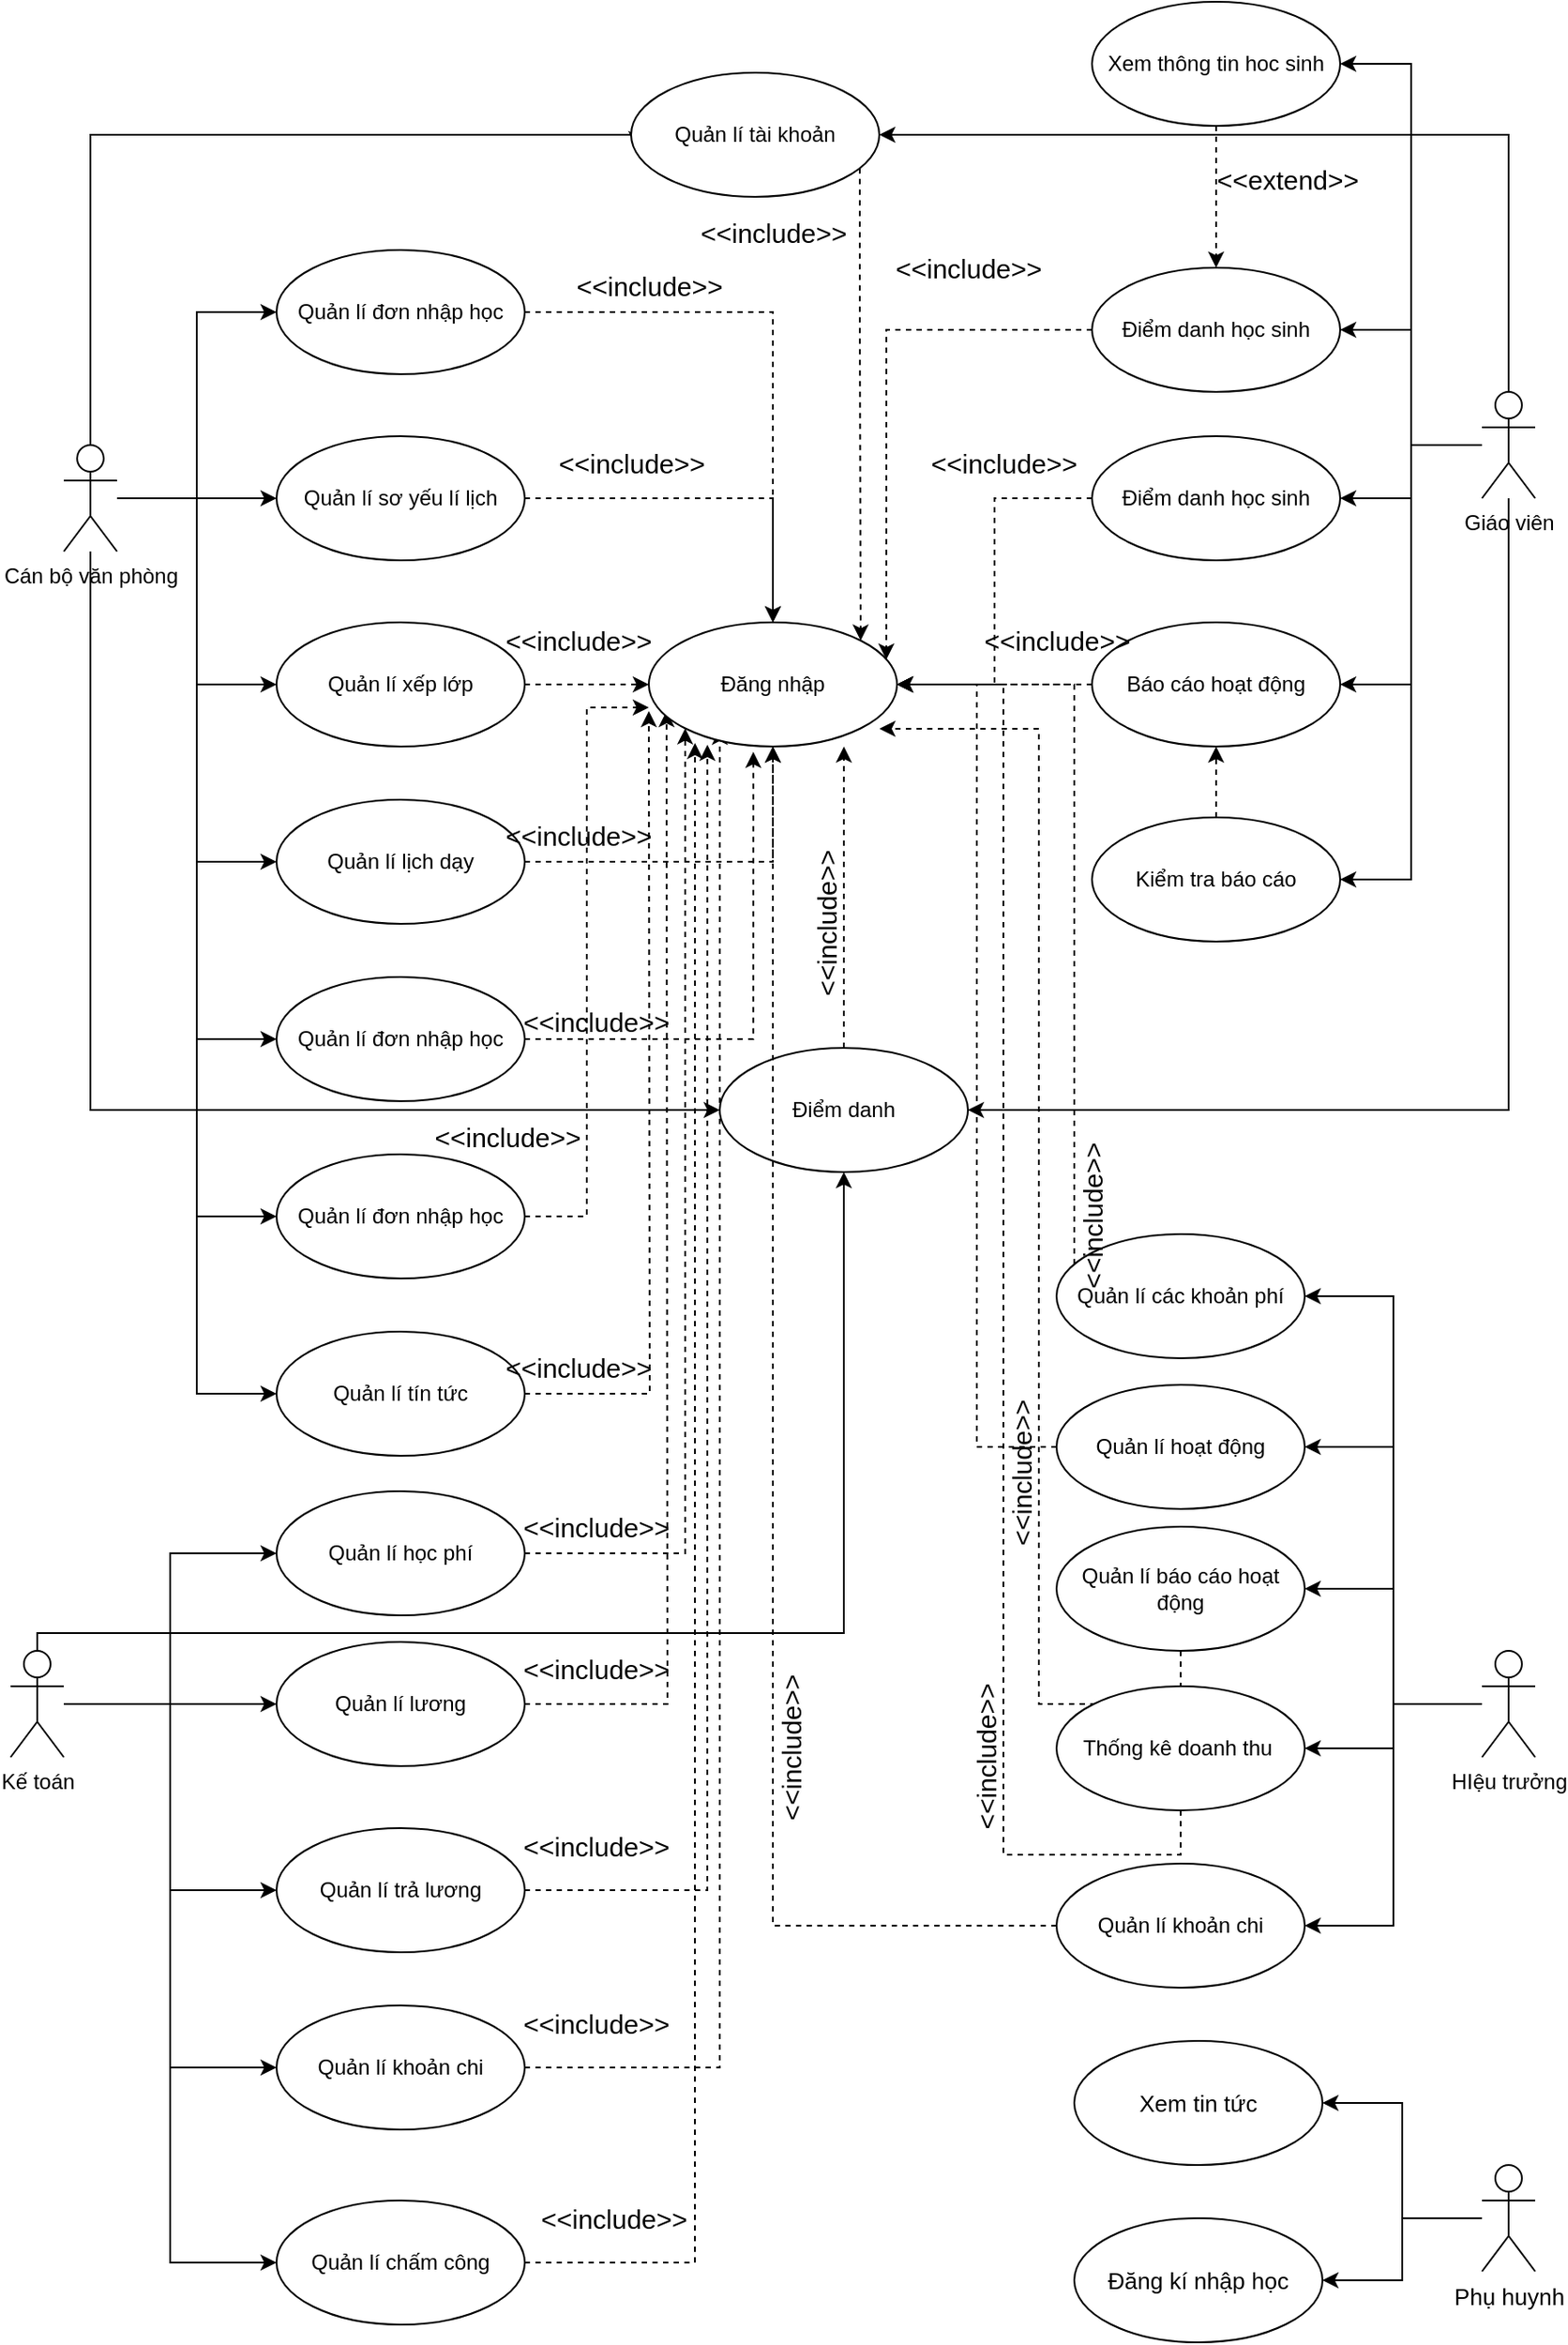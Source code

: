 <mxfile version="14.1.2" type="device" pages="2"><diagram id="NbjMyHQraYemWXhI03L3" name="Page-1"><mxGraphModel dx="1182" dy="732" grid="1" gridSize="10" guides="1" tooltips="1" connect="1" arrows="1" fold="1" page="1" pageScale="1" pageWidth="827" pageHeight="1169" math="0" shadow="0"><root><mxCell id="0"/><mxCell id="1" parent="0"/><mxCell id="KpEtDGwe3fr-x8fNuBkc-76" style="edgeStyle=orthogonalEdgeStyle;rounded=0;orthogonalLoop=1;jettySize=auto;html=1;dashed=1;fontSize=15;" parent="1" source="KpEtDGwe3fr-x8fNuBkc-1" target="KpEtDGwe3fr-x8fNuBkc-70" edge="1"><mxGeometry relative="1" as="geometry"/></mxCell><mxCell id="KpEtDGwe3fr-x8fNuBkc-1" value="Quản lí đơn nhập học" style="ellipse;whiteSpace=wrap;html=1;" parent="1" vertex="1"><mxGeometry x="200" y="150" width="140" height="70" as="geometry"/></mxCell><mxCell id="KpEtDGwe3fr-x8fNuBkc-18" style="edgeStyle=orthogonalEdgeStyle;rounded=0;orthogonalLoop=1;jettySize=auto;html=1;entryX=0;entryY=0.5;entryDx=0;entryDy=0;" parent="1" source="KpEtDGwe3fr-x8fNuBkc-4" target="KpEtDGwe3fr-x8fNuBkc-1" edge="1"><mxGeometry relative="1" as="geometry"/></mxCell><mxCell id="KpEtDGwe3fr-x8fNuBkc-19" style="edgeStyle=orthogonalEdgeStyle;rounded=0;orthogonalLoop=1;jettySize=auto;html=1;" parent="1" source="KpEtDGwe3fr-x8fNuBkc-4" target="KpEtDGwe3fr-x8fNuBkc-5" edge="1"><mxGeometry relative="1" as="geometry"/></mxCell><mxCell id="KpEtDGwe3fr-x8fNuBkc-20" style="edgeStyle=orthogonalEdgeStyle;rounded=0;orthogonalLoop=1;jettySize=auto;html=1;entryX=0;entryY=0.5;entryDx=0;entryDy=0;" parent="1" source="KpEtDGwe3fr-x8fNuBkc-4" target="KpEtDGwe3fr-x8fNuBkc-6" edge="1"><mxGeometry relative="1" as="geometry"/></mxCell><mxCell id="KpEtDGwe3fr-x8fNuBkc-21" style="edgeStyle=orthogonalEdgeStyle;rounded=0;orthogonalLoop=1;jettySize=auto;html=1;entryX=0;entryY=0.5;entryDx=0;entryDy=0;" parent="1" source="KpEtDGwe3fr-x8fNuBkc-4" target="KpEtDGwe3fr-x8fNuBkc-7" edge="1"><mxGeometry relative="1" as="geometry"/></mxCell><mxCell id="KpEtDGwe3fr-x8fNuBkc-22" style="edgeStyle=orthogonalEdgeStyle;rounded=0;orthogonalLoop=1;jettySize=auto;html=1;entryX=0;entryY=0.5;entryDx=0;entryDy=0;" parent="1" source="KpEtDGwe3fr-x8fNuBkc-4" target="KpEtDGwe3fr-x8fNuBkc-10" edge="1"><mxGeometry relative="1" as="geometry"/></mxCell><mxCell id="KpEtDGwe3fr-x8fNuBkc-24" style="edgeStyle=orthogonalEdgeStyle;rounded=0;orthogonalLoop=1;jettySize=auto;html=1;entryX=0;entryY=0.5;entryDx=0;entryDy=0;" parent="1" source="KpEtDGwe3fr-x8fNuBkc-4" target="KpEtDGwe3fr-x8fNuBkc-11" edge="1"><mxGeometry relative="1" as="geometry"/></mxCell><mxCell id="KpEtDGwe3fr-x8fNuBkc-25" style="edgeStyle=orthogonalEdgeStyle;rounded=0;orthogonalLoop=1;jettySize=auto;html=1;entryX=0.021;entryY=0.6;entryDx=0;entryDy=0;entryPerimeter=0;" parent="1" source="KpEtDGwe3fr-x8fNuBkc-4" target="KpEtDGwe3fr-x8fNuBkc-12" edge="1"><mxGeometry relative="1" as="geometry"><Array as="points"><mxPoint x="95" y="85"/><mxPoint x="403" y="85"/></Array></mxGeometry></mxCell><mxCell id="KpEtDGwe3fr-x8fNuBkc-43" style="edgeStyle=orthogonalEdgeStyle;rounded=0;orthogonalLoop=1;jettySize=auto;html=1;entryX=0;entryY=0.5;entryDx=0;entryDy=0;" parent="1" source="KpEtDGwe3fr-x8fNuBkc-4" target="KpEtDGwe3fr-x8fNuBkc-42" edge="1"><mxGeometry relative="1" as="geometry"/></mxCell><mxCell id="KpEtDGwe3fr-x8fNuBkc-73" style="edgeStyle=orthogonalEdgeStyle;rounded=0;orthogonalLoop=1;jettySize=auto;html=1;entryX=0;entryY=0.5;entryDx=0;entryDy=0;fontSize=15;" parent="1" source="KpEtDGwe3fr-x8fNuBkc-4" target="KpEtDGwe3fr-x8fNuBkc-47" edge="1"><mxGeometry relative="1" as="geometry"><Array as="points"><mxPoint x="95" y="635"/></Array></mxGeometry></mxCell><mxCell id="KpEtDGwe3fr-x8fNuBkc-4" value="Cán bộ văn phòng" style="shape=umlActor;verticalLabelPosition=bottom;verticalAlign=top;html=1;" parent="1" vertex="1"><mxGeometry x="80" y="260" width="30" height="60" as="geometry"/></mxCell><mxCell id="KpEtDGwe3fr-x8fNuBkc-79" style="edgeStyle=orthogonalEdgeStyle;rounded=0;orthogonalLoop=1;jettySize=auto;html=1;dashed=1;fontSize=15;" parent="1" source="KpEtDGwe3fr-x8fNuBkc-5" target="KpEtDGwe3fr-x8fNuBkc-70" edge="1"><mxGeometry relative="1" as="geometry"/></mxCell><mxCell id="KpEtDGwe3fr-x8fNuBkc-5" value="Quản lí sơ yếu lí lịch" style="ellipse;whiteSpace=wrap;html=1;" parent="1" vertex="1"><mxGeometry x="200" y="255" width="140" height="70" as="geometry"/></mxCell><mxCell id="KpEtDGwe3fr-x8fNuBkc-80" style="edgeStyle=orthogonalEdgeStyle;rounded=0;orthogonalLoop=1;jettySize=auto;html=1;dashed=1;fontSize=15;" parent="1" source="KpEtDGwe3fr-x8fNuBkc-6" target="KpEtDGwe3fr-x8fNuBkc-70" edge="1"><mxGeometry relative="1" as="geometry"/></mxCell><mxCell id="KpEtDGwe3fr-x8fNuBkc-6" value="Quản lí xếp lớp" style="ellipse;whiteSpace=wrap;html=1;" parent="1" vertex="1"><mxGeometry x="200" y="360" width="140" height="70" as="geometry"/></mxCell><mxCell id="KpEtDGwe3fr-x8fNuBkc-81" style="edgeStyle=orthogonalEdgeStyle;rounded=0;orthogonalLoop=1;jettySize=auto;html=1;dashed=1;fontSize=15;" parent="1" source="KpEtDGwe3fr-x8fNuBkc-7" target="KpEtDGwe3fr-x8fNuBkc-70" edge="1"><mxGeometry relative="1" as="geometry"/></mxCell><mxCell id="KpEtDGwe3fr-x8fNuBkc-7" value="Quản lí lịch dạy" style="ellipse;whiteSpace=wrap;html=1;" parent="1" vertex="1"><mxGeometry x="200" y="460" width="140" height="70" as="geometry"/></mxCell><mxCell id="KpEtDGwe3fr-x8fNuBkc-82" style="edgeStyle=orthogonalEdgeStyle;rounded=0;orthogonalLoop=1;jettySize=auto;html=1;entryX=0.421;entryY=1.043;entryDx=0;entryDy=0;entryPerimeter=0;dashed=1;fontSize=15;" parent="1" source="KpEtDGwe3fr-x8fNuBkc-10" target="KpEtDGwe3fr-x8fNuBkc-70" edge="1"><mxGeometry relative="1" as="geometry"/></mxCell><mxCell id="KpEtDGwe3fr-x8fNuBkc-10" value="Quản lí đơn nhập học" style="ellipse;whiteSpace=wrap;html=1;" parent="1" vertex="1"><mxGeometry x="200" y="560" width="140" height="70" as="geometry"/></mxCell><mxCell id="KpEtDGwe3fr-x8fNuBkc-102" style="edgeStyle=orthogonalEdgeStyle;rounded=0;orthogonalLoop=1;jettySize=auto;html=1;entryX=0;entryY=0.686;entryDx=0;entryDy=0;entryPerimeter=0;dashed=1;fontSize=15;" parent="1" source="KpEtDGwe3fr-x8fNuBkc-11" target="KpEtDGwe3fr-x8fNuBkc-70" edge="1"><mxGeometry relative="1" as="geometry"/></mxCell><mxCell id="KpEtDGwe3fr-x8fNuBkc-11" value="Quản lí đơn nhập học" style="ellipse;whiteSpace=wrap;html=1;" parent="1" vertex="1"><mxGeometry x="200" y="660" width="140" height="70" as="geometry"/></mxCell><mxCell id="KpEtDGwe3fr-x8fNuBkc-78" style="edgeStyle=orthogonalEdgeStyle;rounded=0;orthogonalLoop=1;jettySize=auto;html=1;entryX=1;entryY=0;entryDx=0;entryDy=0;dashed=1;fontSize=15;" parent="1" source="KpEtDGwe3fr-x8fNuBkc-12" target="KpEtDGwe3fr-x8fNuBkc-70" edge="1"><mxGeometry relative="1" as="geometry"><Array as="points"><mxPoint x="529" y="180"/><mxPoint x="529" y="180"/></Array></mxGeometry></mxCell><mxCell id="KpEtDGwe3fr-x8fNuBkc-12" value="Quản lí tài khoản" style="ellipse;whiteSpace=wrap;html=1;" parent="1" vertex="1"><mxGeometry x="400" y="50" width="140" height="70" as="geometry"/></mxCell><mxCell id="KpEtDGwe3fr-x8fNuBkc-34" style="edgeStyle=orthogonalEdgeStyle;rounded=0;orthogonalLoop=1;jettySize=auto;html=1;entryX=0;entryY=0.5;entryDx=0;entryDy=0;" parent="1" source="KpEtDGwe3fr-x8fNuBkc-26" target="KpEtDGwe3fr-x8fNuBkc-27" edge="1"><mxGeometry relative="1" as="geometry"/></mxCell><mxCell id="KpEtDGwe3fr-x8fNuBkc-36" style="edgeStyle=orthogonalEdgeStyle;rounded=0;orthogonalLoop=1;jettySize=auto;html=1;entryX=0;entryY=0.5;entryDx=0;entryDy=0;" parent="1" source="KpEtDGwe3fr-x8fNuBkc-26" target="KpEtDGwe3fr-x8fNuBkc-32" edge="1"><mxGeometry relative="1" as="geometry"/></mxCell><mxCell id="KpEtDGwe3fr-x8fNuBkc-37" style="edgeStyle=orthogonalEdgeStyle;rounded=0;orthogonalLoop=1;jettySize=auto;html=1;entryX=0;entryY=0.5;entryDx=0;entryDy=0;" parent="1" source="KpEtDGwe3fr-x8fNuBkc-26" target="KpEtDGwe3fr-x8fNuBkc-33" edge="1"><mxGeometry relative="1" as="geometry"/></mxCell><mxCell id="KpEtDGwe3fr-x8fNuBkc-39" style="edgeStyle=orthogonalEdgeStyle;rounded=0;orthogonalLoop=1;jettySize=auto;html=1;entryX=0;entryY=0.5;entryDx=0;entryDy=0;" parent="1" source="KpEtDGwe3fr-x8fNuBkc-26" target="KpEtDGwe3fr-x8fNuBkc-38" edge="1"><mxGeometry relative="1" as="geometry"/></mxCell><mxCell id="KpEtDGwe3fr-x8fNuBkc-41" style="edgeStyle=orthogonalEdgeStyle;rounded=0;orthogonalLoop=1;jettySize=auto;html=1;entryX=0;entryY=0.5;entryDx=0;entryDy=0;" parent="1" source="KpEtDGwe3fr-x8fNuBkc-26" target="KpEtDGwe3fr-x8fNuBkc-40" edge="1"><mxGeometry relative="1" as="geometry"/></mxCell><mxCell id="KpEtDGwe3fr-x8fNuBkc-120" style="edgeStyle=orthogonalEdgeStyle;rounded=0;orthogonalLoop=1;jettySize=auto;html=1;entryX=0.5;entryY=1;entryDx=0;entryDy=0;fontSize=15;" parent="1" source="KpEtDGwe3fr-x8fNuBkc-26" target="KpEtDGwe3fr-x8fNuBkc-47" edge="1"><mxGeometry relative="1" as="geometry"><Array as="points"><mxPoint x="65" y="930"/><mxPoint x="520" y="930"/></Array></mxGeometry></mxCell><mxCell id="KpEtDGwe3fr-x8fNuBkc-26" value="Kế toán" style="shape=umlActor;verticalLabelPosition=bottom;verticalAlign=top;html=1;" parent="1" vertex="1"><mxGeometry x="50" y="940" width="30" height="60" as="geometry"/></mxCell><mxCell id="KpEtDGwe3fr-x8fNuBkc-75" style="edgeStyle=orthogonalEdgeStyle;rounded=0;orthogonalLoop=1;jettySize=auto;html=1;entryX=0;entryY=1;entryDx=0;entryDy=0;fontSize=15;dashed=1;" parent="1" source="KpEtDGwe3fr-x8fNuBkc-27" target="KpEtDGwe3fr-x8fNuBkc-70" edge="1"><mxGeometry relative="1" as="geometry"/></mxCell><mxCell id="KpEtDGwe3fr-x8fNuBkc-27" value="Quản lí học phí" style="ellipse;whiteSpace=wrap;html=1;" parent="1" vertex="1"><mxGeometry x="200" y="850" width="140" height="70" as="geometry"/></mxCell><mxCell id="KpEtDGwe3fr-x8fNuBkc-89" style="edgeStyle=orthogonalEdgeStyle;rounded=0;orthogonalLoop=1;jettySize=auto;html=1;dashed=1;fontSize=15;" parent="1" source="KpEtDGwe3fr-x8fNuBkc-32" edge="1"><mxGeometry relative="1" as="geometry"><mxPoint x="420" y="410" as="targetPoint"/></mxGeometry></mxCell><mxCell id="KpEtDGwe3fr-x8fNuBkc-32" value="Quản lí lương" style="ellipse;whiteSpace=wrap;html=1;" parent="1" vertex="1"><mxGeometry x="200" y="935" width="140" height="70" as="geometry"/></mxCell><mxCell id="KpEtDGwe3fr-x8fNuBkc-90" style="edgeStyle=orthogonalEdgeStyle;rounded=0;orthogonalLoop=1;jettySize=auto;html=1;entryX=0.236;entryY=0.986;entryDx=0;entryDy=0;entryPerimeter=0;dashed=1;fontSize=15;" parent="1" source="KpEtDGwe3fr-x8fNuBkc-33" target="KpEtDGwe3fr-x8fNuBkc-70" edge="1"><mxGeometry relative="1" as="geometry"/></mxCell><mxCell id="KpEtDGwe3fr-x8fNuBkc-33" value="Quản lí trả lương" style="ellipse;whiteSpace=wrap;html=1;" parent="1" vertex="1"><mxGeometry x="200" y="1040" width="140" height="70" as="geometry"/></mxCell><mxCell id="KpEtDGwe3fr-x8fNuBkc-91" style="edgeStyle=orthogonalEdgeStyle;rounded=0;orthogonalLoop=1;jettySize=auto;html=1;entryX=0.286;entryY=0.857;entryDx=0;entryDy=0;entryPerimeter=0;dashed=1;fontSize=15;" parent="1" source="KpEtDGwe3fr-x8fNuBkc-38" target="KpEtDGwe3fr-x8fNuBkc-70" edge="1"><mxGeometry relative="1" as="geometry"/></mxCell><mxCell id="KpEtDGwe3fr-x8fNuBkc-38" value="Quản lí khoản chi" style="ellipse;whiteSpace=wrap;html=1;" parent="1" vertex="1"><mxGeometry x="200" y="1140" width="140" height="70" as="geometry"/></mxCell><mxCell id="KpEtDGwe3fr-x8fNuBkc-92" style="edgeStyle=orthogonalEdgeStyle;rounded=0;orthogonalLoop=1;jettySize=auto;html=1;entryX=0.186;entryY=0.971;entryDx=0;entryDy=0;entryPerimeter=0;dashed=1;fontSize=15;" parent="1" source="KpEtDGwe3fr-x8fNuBkc-40" target="KpEtDGwe3fr-x8fNuBkc-70" edge="1"><mxGeometry relative="1" as="geometry"/></mxCell><mxCell id="KpEtDGwe3fr-x8fNuBkc-40" value="Quản lí chấm công" style="ellipse;whiteSpace=wrap;html=1;" parent="1" vertex="1"><mxGeometry x="200" y="1250" width="140" height="70" as="geometry"/></mxCell><mxCell id="KpEtDGwe3fr-x8fNuBkc-103" style="edgeStyle=orthogonalEdgeStyle;rounded=0;orthogonalLoop=1;jettySize=auto;html=1;dashed=1;fontSize=15;" parent="1" source="KpEtDGwe3fr-x8fNuBkc-42" edge="1"><mxGeometry relative="1" as="geometry"><mxPoint x="410" y="410" as="targetPoint"/></mxGeometry></mxCell><mxCell id="KpEtDGwe3fr-x8fNuBkc-42" value="Quản lí tín tức" style="ellipse;whiteSpace=wrap;html=1;" parent="1" vertex="1"><mxGeometry x="200" y="760" width="140" height="70" as="geometry"/></mxCell><mxCell id="KpEtDGwe3fr-x8fNuBkc-64" style="edgeStyle=orthogonalEdgeStyle;rounded=0;orthogonalLoop=1;jettySize=auto;html=1;entryX=1;entryY=0.5;entryDx=0;entryDy=0;fontSize=15;" parent="1" source="KpEtDGwe3fr-x8fNuBkc-44" target="KpEtDGwe3fr-x8fNuBkc-57" edge="1"><mxGeometry relative="1" as="geometry"/></mxCell><mxCell id="KpEtDGwe3fr-x8fNuBkc-65" style="edgeStyle=orthogonalEdgeStyle;rounded=0;orthogonalLoop=1;jettySize=auto;html=1;entryX=1;entryY=0.5;entryDx=0;entryDy=0;fontSize=15;" parent="1" source="KpEtDGwe3fr-x8fNuBkc-44" target="KpEtDGwe3fr-x8fNuBkc-50" edge="1"><mxGeometry relative="1" as="geometry"/></mxCell><mxCell id="KpEtDGwe3fr-x8fNuBkc-67" style="edgeStyle=orthogonalEdgeStyle;rounded=0;orthogonalLoop=1;jettySize=auto;html=1;entryX=1;entryY=0.5;entryDx=0;entryDy=0;fontSize=15;" parent="1" source="KpEtDGwe3fr-x8fNuBkc-44" target="KpEtDGwe3fr-x8fNuBkc-54" edge="1"><mxGeometry relative="1" as="geometry"/></mxCell><mxCell id="KpEtDGwe3fr-x8fNuBkc-68" style="edgeStyle=orthogonalEdgeStyle;rounded=0;orthogonalLoop=1;jettySize=auto;html=1;entryX=1;entryY=0.5;entryDx=0;entryDy=0;fontSize=15;" parent="1" source="KpEtDGwe3fr-x8fNuBkc-44" target="KpEtDGwe3fr-x8fNuBkc-61" edge="1"><mxGeometry relative="1" as="geometry"/></mxCell><mxCell id="KpEtDGwe3fr-x8fNuBkc-69" style="edgeStyle=orthogonalEdgeStyle;rounded=0;orthogonalLoop=1;jettySize=auto;html=1;entryX=1;entryY=0.5;entryDx=0;entryDy=0;fontSize=15;" parent="1" source="KpEtDGwe3fr-x8fNuBkc-44" target="KpEtDGwe3fr-x8fNuBkc-12" edge="1"><mxGeometry relative="1" as="geometry"><Array as="points"><mxPoint x="895" y="85"/></Array></mxGeometry></mxCell><mxCell id="KpEtDGwe3fr-x8fNuBkc-72" style="edgeStyle=orthogonalEdgeStyle;rounded=0;orthogonalLoop=1;jettySize=auto;html=1;entryX=1;entryY=0.5;entryDx=0;entryDy=0;fontSize=15;" parent="1" source="KpEtDGwe3fr-x8fNuBkc-44" target="KpEtDGwe3fr-x8fNuBkc-47" edge="1"><mxGeometry relative="1" as="geometry"><Array as="points"><mxPoint x="895" y="635"/></Array></mxGeometry></mxCell><mxCell id="KpEtDGwe3fr-x8fNuBkc-74" style="edgeStyle=orthogonalEdgeStyle;rounded=0;orthogonalLoop=1;jettySize=auto;html=1;entryX=1;entryY=0.5;entryDx=0;entryDy=0;fontSize=15;" parent="1" source="KpEtDGwe3fr-x8fNuBkc-44" target="KpEtDGwe3fr-x8fNuBkc-51" edge="1"><mxGeometry relative="1" as="geometry"/></mxCell><mxCell id="KpEtDGwe3fr-x8fNuBkc-44" value="Giáo viên" style="shape=umlActor;verticalLabelPosition=bottom;verticalAlign=top;html=1;" parent="1" vertex="1"><mxGeometry x="880" y="230" width="30" height="60" as="geometry"/></mxCell><mxCell id="KpEtDGwe3fr-x8fNuBkc-87" style="edgeStyle=orthogonalEdgeStyle;rounded=0;orthogonalLoop=1;jettySize=auto;html=1;entryX=0.786;entryY=1;entryDx=0;entryDy=0;entryPerimeter=0;dashed=1;fontSize=15;" parent="1" source="KpEtDGwe3fr-x8fNuBkc-47" target="KpEtDGwe3fr-x8fNuBkc-70" edge="1"><mxGeometry relative="1" as="geometry"/></mxCell><mxCell id="KpEtDGwe3fr-x8fNuBkc-47" value="Điểm danh" style="ellipse;whiteSpace=wrap;html=1;" parent="1" vertex="1"><mxGeometry x="450" y="600" width="140" height="70" as="geometry"/></mxCell><mxCell id="KpEtDGwe3fr-x8fNuBkc-83" style="edgeStyle=orthogonalEdgeStyle;rounded=0;orthogonalLoop=1;jettySize=auto;html=1;entryX=0.957;entryY=0.3;entryDx=0;entryDy=0;entryPerimeter=0;dashed=1;fontSize=15;" parent="1" source="KpEtDGwe3fr-x8fNuBkc-50" target="KpEtDGwe3fr-x8fNuBkc-70" edge="1"><mxGeometry relative="1" as="geometry"/></mxCell><mxCell id="KpEtDGwe3fr-x8fNuBkc-50" value="Điểm danh học sinh" style="ellipse;whiteSpace=wrap;html=1;" parent="1" vertex="1"><mxGeometry x="660" y="160" width="140" height="70" as="geometry"/></mxCell><mxCell id="KpEtDGwe3fr-x8fNuBkc-84" style="edgeStyle=orthogonalEdgeStyle;rounded=0;orthogonalLoop=1;jettySize=auto;html=1;entryX=1;entryY=0.5;entryDx=0;entryDy=0;dashed=1;fontSize=15;" parent="1" source="KpEtDGwe3fr-x8fNuBkc-51" target="KpEtDGwe3fr-x8fNuBkc-70" edge="1"><mxGeometry relative="1" as="geometry"/></mxCell><mxCell id="KpEtDGwe3fr-x8fNuBkc-51" value="Điểm danh học sinh" style="ellipse;whiteSpace=wrap;html=1;" parent="1" vertex="1"><mxGeometry x="660" y="255" width="140" height="70" as="geometry"/></mxCell><mxCell id="KpEtDGwe3fr-x8fNuBkc-85" style="edgeStyle=orthogonalEdgeStyle;rounded=0;orthogonalLoop=1;jettySize=auto;html=1;dashed=1;fontSize=15;" parent="1" source="KpEtDGwe3fr-x8fNuBkc-54" edge="1"><mxGeometry relative="1" as="geometry"><mxPoint x="550" y="395" as="targetPoint"/></mxGeometry></mxCell><mxCell id="KpEtDGwe3fr-x8fNuBkc-54" value="Báo cáo hoạt động" style="ellipse;whiteSpace=wrap;html=1;" parent="1" vertex="1"><mxGeometry x="660" y="360" width="140" height="70" as="geometry"/></mxCell><mxCell id="KpEtDGwe3fr-x8fNuBkc-59" style="edgeStyle=orthogonalEdgeStyle;rounded=0;orthogonalLoop=1;jettySize=auto;html=1;entryX=0.5;entryY=0;entryDx=0;entryDy=0;dashed=1;" parent="1" source="KpEtDGwe3fr-x8fNuBkc-57" target="KpEtDGwe3fr-x8fNuBkc-50" edge="1"><mxGeometry relative="1" as="geometry"/></mxCell><mxCell id="KpEtDGwe3fr-x8fNuBkc-57" value="Xem thông tin hoc sinh" style="ellipse;whiteSpace=wrap;html=1;" parent="1" vertex="1"><mxGeometry x="660" y="10" width="140" height="70" as="geometry"/></mxCell><mxCell id="KpEtDGwe3fr-x8fNuBkc-60" value="&amp;lt;&amp;lt;extend&amp;gt;&amp;gt;" style="text;html=1;align=center;verticalAlign=middle;resizable=0;points=[];autosize=1;fontSize=15;" parent="1" vertex="1"><mxGeometry x="720" y="100" width="100" height="20" as="geometry"/></mxCell><mxCell id="KpEtDGwe3fr-x8fNuBkc-63" style="edgeStyle=orthogonalEdgeStyle;rounded=0;orthogonalLoop=1;jettySize=auto;html=1;entryX=0.5;entryY=1;entryDx=0;entryDy=0;dashed=1;fontSize=15;" parent="1" source="KpEtDGwe3fr-x8fNuBkc-61" target="KpEtDGwe3fr-x8fNuBkc-54" edge="1"><mxGeometry relative="1" as="geometry"/></mxCell><mxCell id="KpEtDGwe3fr-x8fNuBkc-61" value="Kiểm tra báo cáo" style="ellipse;whiteSpace=wrap;html=1;" parent="1" vertex="1"><mxGeometry x="660" y="470" width="140" height="70" as="geometry"/></mxCell><mxCell id="KpEtDGwe3fr-x8fNuBkc-70" value="Đăng nhập" style="ellipse;whiteSpace=wrap;html=1;" parent="1" vertex="1"><mxGeometry x="410" y="360" width="140" height="70" as="geometry"/></mxCell><mxCell id="KpEtDGwe3fr-x8fNuBkc-93" value="&amp;lt;&amp;lt;include&amp;gt;&amp;gt;" style="text;html=1;align=center;verticalAlign=middle;resizable=0;points=[];autosize=1;fontSize=15;" parent="1" vertex="1"><mxGeometry x="360" y="160" width="100" height="20" as="geometry"/></mxCell><mxCell id="KpEtDGwe3fr-x8fNuBkc-94" value="&amp;lt;&amp;lt;include&amp;gt;&amp;gt;" style="text;html=1;align=center;verticalAlign=middle;resizable=0;points=[];autosize=1;fontSize=15;" parent="1" vertex="1"><mxGeometry x="350" y="260" width="100" height="20" as="geometry"/></mxCell><mxCell id="KpEtDGwe3fr-x8fNuBkc-95" value="&amp;lt;&amp;lt;include&amp;gt;&amp;gt;" style="text;html=1;align=center;verticalAlign=middle;resizable=0;points=[];autosize=1;fontSize=15;" parent="1" vertex="1"><mxGeometry x="540" y="150" width="100" height="20" as="geometry"/></mxCell><mxCell id="KpEtDGwe3fr-x8fNuBkc-96" value="&amp;lt;&amp;lt;include&amp;gt;&amp;gt;" style="text;html=1;align=center;verticalAlign=middle;resizable=0;points=[];autosize=1;fontSize=15;" parent="1" vertex="1"><mxGeometry x="560" y="260" width="100" height="20" as="geometry"/></mxCell><mxCell id="KpEtDGwe3fr-x8fNuBkc-97" value="&amp;lt;&amp;lt;include&amp;gt;&amp;gt;" style="text;html=1;align=center;verticalAlign=middle;resizable=0;points=[];autosize=1;fontSize=15;" parent="1" vertex="1"><mxGeometry x="430" y="130" width="100" height="20" as="geometry"/></mxCell><mxCell id="KpEtDGwe3fr-x8fNuBkc-98" value="&amp;lt;&amp;lt;include&amp;gt;&amp;gt;" style="text;html=1;align=center;verticalAlign=middle;resizable=0;points=[];autosize=1;fontSize=15;" parent="1" vertex="1"><mxGeometry x="320" y="360" width="100" height="20" as="geometry"/></mxCell><mxCell id="KpEtDGwe3fr-x8fNuBkc-99" value="&amp;lt;&amp;lt;include&amp;gt;&amp;gt;" style="text;html=1;align=center;verticalAlign=middle;resizable=0;points=[];autosize=1;fontSize=15;" parent="1" vertex="1"><mxGeometry x="320" y="470" width="100" height="20" as="geometry"/></mxCell><mxCell id="KpEtDGwe3fr-x8fNuBkc-100" value="&amp;lt;&amp;lt;include&amp;gt;&amp;gt;" style="text;html=1;align=center;verticalAlign=middle;resizable=0;points=[];autosize=1;fontSize=15;" parent="1" vertex="1"><mxGeometry x="330" y="575" width="100" height="20" as="geometry"/></mxCell><mxCell id="KpEtDGwe3fr-x8fNuBkc-101" value="&amp;lt;&amp;lt;include&amp;gt;&amp;gt;" style="text;html=1;align=center;verticalAlign=middle;resizable=0;points=[];autosize=1;fontSize=15;" parent="1" vertex="1"><mxGeometry x="330" y="860" width="100" height="20" as="geometry"/></mxCell><mxCell id="KpEtDGwe3fr-x8fNuBkc-104" value="&amp;lt;&amp;lt;include&amp;gt;&amp;gt;" style="text;html=1;align=center;verticalAlign=middle;resizable=0;points=[];autosize=1;fontSize=15;" parent="1" vertex="1"><mxGeometry x="320" y="770" width="100" height="20" as="geometry"/></mxCell><mxCell id="KpEtDGwe3fr-x8fNuBkc-105" value="&amp;lt;&amp;lt;include&amp;gt;&amp;gt;" style="text;html=1;align=center;verticalAlign=middle;resizable=0;points=[];autosize=1;fontSize=15;" parent="1" vertex="1"><mxGeometry x="280" y="640" width="100" height="20" as="geometry"/></mxCell><mxCell id="KpEtDGwe3fr-x8fNuBkc-107" value="&amp;lt;&amp;lt;include&amp;gt;&amp;gt;" style="text;html=1;align=center;verticalAlign=middle;resizable=0;points=[];autosize=1;fontSize=15;" parent="1" vertex="1"><mxGeometry x="330" y="1040" width="100" height="20" as="geometry"/></mxCell><mxCell id="KpEtDGwe3fr-x8fNuBkc-108" value="&amp;lt;&amp;lt;include&amp;gt;&amp;gt;" style="text;html=1;align=center;verticalAlign=middle;resizable=0;points=[];autosize=1;fontSize=15;" parent="1" vertex="1"><mxGeometry x="330" y="1140" width="100" height="20" as="geometry"/></mxCell><mxCell id="KpEtDGwe3fr-x8fNuBkc-109" value="&amp;lt;&amp;lt;include&amp;gt;&amp;gt;" style="text;html=1;align=center;verticalAlign=middle;resizable=0;points=[];autosize=1;fontSize=15;" parent="1" vertex="1"><mxGeometry x="340" y="1250" width="100" height="20" as="geometry"/></mxCell><mxCell id="KpEtDGwe3fr-x8fNuBkc-111" value="&amp;lt;&amp;lt;include&amp;gt;&amp;gt;" style="text;html=1;align=center;verticalAlign=middle;resizable=0;points=[];autosize=1;fontSize=15;rotation=270;" parent="1" vertex="1"><mxGeometry x="460" y="520" width="100" height="20" as="geometry"/></mxCell><mxCell id="KpEtDGwe3fr-x8fNuBkc-112" value="&amp;lt;&amp;lt;include&amp;gt;&amp;gt;" style="text;html=1;align=center;verticalAlign=middle;resizable=0;points=[];autosize=1;fontSize=15;rounded=0;" parent="1" vertex="1"><mxGeometry x="590" y="360" width="100" height="20" as="geometry"/></mxCell><mxCell id="KpEtDGwe3fr-x8fNuBkc-118" style="edgeStyle=orthogonalEdgeStyle;rounded=0;orthogonalLoop=1;jettySize=auto;html=1;entryX=1;entryY=0.5;entryDx=0;entryDy=0;fontSize=13;" parent="1" source="KpEtDGwe3fr-x8fNuBkc-113" target="KpEtDGwe3fr-x8fNuBkc-115" edge="1"><mxGeometry relative="1" as="geometry"/></mxCell><mxCell id="KpEtDGwe3fr-x8fNuBkc-119" style="edgeStyle=orthogonalEdgeStyle;rounded=0;orthogonalLoop=1;jettySize=auto;html=1;entryX=1;entryY=0.5;entryDx=0;entryDy=0;fontSize=13;" parent="1" source="KpEtDGwe3fr-x8fNuBkc-113" target="KpEtDGwe3fr-x8fNuBkc-116" edge="1"><mxGeometry relative="1" as="geometry"/></mxCell><mxCell id="KpEtDGwe3fr-x8fNuBkc-113" value="Phụ huynh" style="shape=umlActor;verticalLabelPosition=bottom;verticalAlign=top;html=1;fontSize=13;" parent="1" vertex="1"><mxGeometry x="880" y="1230" width="30" height="60" as="geometry"/></mxCell><mxCell id="KpEtDGwe3fr-x8fNuBkc-115" value="Xem tin tức" style="ellipse;whiteSpace=wrap;html=1;fontSize=13;" parent="1" vertex="1"><mxGeometry x="650" y="1160" width="140" height="70" as="geometry"/></mxCell><mxCell id="KpEtDGwe3fr-x8fNuBkc-116" value="Đăng kí nhập học" style="ellipse;whiteSpace=wrap;html=1;fontSize=13;" parent="1" vertex="1"><mxGeometry x="650" y="1260" width="140" height="70" as="geometry"/></mxCell><mxCell id="FVGblREiNJI5Xoq0YCyZ-12" style="edgeStyle=orthogonalEdgeStyle;rounded=0;orthogonalLoop=1;jettySize=auto;html=1;entryX=1;entryY=0.5;entryDx=0;entryDy=0;fontSize=13;" parent="1" source="FVGblREiNJI5Xoq0YCyZ-1" target="FVGblREiNJI5Xoq0YCyZ-3" edge="1"><mxGeometry relative="1" as="geometry"/></mxCell><mxCell id="FVGblREiNJI5Xoq0YCyZ-13" style="edgeStyle=orthogonalEdgeStyle;rounded=0;orthogonalLoop=1;jettySize=auto;html=1;fontSize=13;" parent="1" source="FVGblREiNJI5Xoq0YCyZ-1" target="FVGblREiNJI5Xoq0YCyZ-10" edge="1"><mxGeometry relative="1" as="geometry"/></mxCell><mxCell id="FVGblREiNJI5Xoq0YCyZ-14" style="edgeStyle=orthogonalEdgeStyle;rounded=0;orthogonalLoop=1;jettySize=auto;html=1;entryX=1;entryY=0.5;entryDx=0;entryDy=0;fontSize=13;" parent="1" source="FVGblREiNJI5Xoq0YCyZ-1" target="FVGblREiNJI5Xoq0YCyZ-11" edge="1"><mxGeometry relative="1" as="geometry"/></mxCell><mxCell id="FVGblREiNJI5Xoq0YCyZ-28" style="edgeStyle=orthogonalEdgeStyle;rounded=0;orthogonalLoop=1;jettySize=auto;html=1;entryX=1;entryY=0.5;entryDx=0;entryDy=0;fontSize=13;" parent="1" source="FVGblREiNJI5Xoq0YCyZ-1" target="FVGblREiNJI5Xoq0YCyZ-22" edge="1"><mxGeometry relative="1" as="geometry"/></mxCell><mxCell id="pHh7V3F2mBKkIgvpXmQe-2" style="edgeStyle=orthogonalEdgeStyle;rounded=0;orthogonalLoop=1;jettySize=auto;html=1;entryX=1;entryY=0.5;entryDx=0;entryDy=0;" edge="1" parent="1" source="FVGblREiNJI5Xoq0YCyZ-1" target="pHh7V3F2mBKkIgvpXmQe-1"><mxGeometry relative="1" as="geometry"/></mxCell><mxCell id="FVGblREiNJI5Xoq0YCyZ-1" value="HIệu trưởng" style="shape=umlActor;verticalLabelPosition=bottom;verticalAlign=top;html=1;outlineConnect=0;" parent="1" vertex="1"><mxGeometry x="880" y="940" width="30" height="60" as="geometry"/></mxCell><mxCell id="FVGblREiNJI5Xoq0YCyZ-16" style="edgeStyle=orthogonalEdgeStyle;rounded=0;orthogonalLoop=1;jettySize=auto;html=1;entryX=1;entryY=0.5;entryDx=0;entryDy=0;fontSize=13;dashed=1;" parent="1" source="FVGblREiNJI5Xoq0YCyZ-3" target="KpEtDGwe3fr-x8fNuBkc-70" edge="1"><mxGeometry relative="1" as="geometry"/></mxCell><mxCell id="FVGblREiNJI5Xoq0YCyZ-3" value="Quản lí hoạt động" style="ellipse;whiteSpace=wrap;html=1;" parent="1" vertex="1"><mxGeometry x="640" y="790" width="140" height="70" as="geometry"/></mxCell><mxCell id="FVGblREiNJI5Xoq0YCyZ-17" style="edgeStyle=orthogonalEdgeStyle;rounded=0;orthogonalLoop=1;jettySize=auto;html=1;entryX=0.929;entryY=0.857;entryDx=0;entryDy=0;entryPerimeter=0;fontSize=13;dashed=1;" parent="1" source="FVGblREiNJI5Xoq0YCyZ-10" target="KpEtDGwe3fr-x8fNuBkc-70" edge="1"><mxGeometry relative="1" as="geometry"><Array as="points"><mxPoint x="630" y="970"/><mxPoint x="630" y="420"/></Array></mxGeometry></mxCell><mxCell id="FVGblREiNJI5Xoq0YCyZ-10" value="Quản lí báo cáo hoạt động" style="ellipse;whiteSpace=wrap;html=1;" parent="1" vertex="1"><mxGeometry x="640" y="870" width="140" height="70" as="geometry"/></mxCell><mxCell id="FVGblREiNJI5Xoq0YCyZ-18" style="edgeStyle=orthogonalEdgeStyle;rounded=0;orthogonalLoop=1;jettySize=auto;html=1;fontSize=13;dashed=1;exitX=0;exitY=0.5;exitDx=0;exitDy=0;" parent="1" target="KpEtDGwe3fr-x8fNuBkc-70" edge="1" source="pHh7V3F2mBKkIgvpXmQe-1"><mxGeometry relative="1" as="geometry"><mxPoint x="600" y="840" as="sourcePoint"/><Array as="points"/></mxGeometry></mxCell><mxCell id="FVGblREiNJI5Xoq0YCyZ-24" style="edgeStyle=orthogonalEdgeStyle;rounded=0;orthogonalLoop=1;jettySize=auto;html=1;dashed=1;fontSize=13;" parent="1" source="FVGblREiNJI5Xoq0YCyZ-11" target="KpEtDGwe3fr-x8fNuBkc-70" edge="1"><mxGeometry relative="1" as="geometry"><Array as="points"><mxPoint x="610" y="1055"/><mxPoint x="610" y="395"/></Array></mxGeometry></mxCell><mxCell id="FVGblREiNJI5Xoq0YCyZ-11" value="Thống kê doanh thu&amp;nbsp;" style="ellipse;whiteSpace=wrap;html=1;" parent="1" vertex="1"><mxGeometry x="640" y="960" width="140" height="70" as="geometry"/></mxCell><mxCell id="FVGblREiNJI5Xoq0YCyZ-19" value="&amp;lt;&amp;lt;include&amp;gt;&amp;gt;" style="text;html=1;align=center;verticalAlign=middle;resizable=0;points=[];autosize=1;fontSize=15;rotation=270;" parent="1" vertex="1"><mxGeometry x="550" y="990" width="100" height="20" as="geometry"/></mxCell><mxCell id="FVGblREiNJI5Xoq0YCyZ-20" value="&amp;lt;&amp;lt;include&amp;gt;&amp;gt;" style="text;html=1;align=center;verticalAlign=middle;resizable=0;points=[];autosize=1;fontSize=15;rotation=270;" parent="1" vertex="1"><mxGeometry x="440" y="985" width="100" height="20" as="geometry"/></mxCell><mxCell id="FVGblREiNJI5Xoq0YCyZ-26" style="edgeStyle=orthogonalEdgeStyle;rounded=0;orthogonalLoop=1;jettySize=auto;html=1;dashed=1;fontSize=13;" parent="1" source="FVGblREiNJI5Xoq0YCyZ-22" target="KpEtDGwe3fr-x8fNuBkc-70" edge="1"><mxGeometry relative="1" as="geometry"><Array as="points"><mxPoint x="650" y="395"/></Array></mxGeometry></mxCell><mxCell id="FVGblREiNJI5Xoq0YCyZ-22" value="Quản lí các khoản phí" style="ellipse;whiteSpace=wrap;html=1;" parent="1" vertex="1"><mxGeometry x="640" y="705" width="140" height="70" as="geometry"/></mxCell><mxCell id="FVGblREiNJI5Xoq0YCyZ-25" value="&amp;lt;&amp;lt;include&amp;gt;&amp;gt;" style="text;html=1;align=center;verticalAlign=middle;resizable=0;points=[];autosize=1;fontSize=15;rotation=270;" parent="1" vertex="1"><mxGeometry x="570" y="830" width="100" height="20" as="geometry"/></mxCell><mxCell id="FVGblREiNJI5Xoq0YCyZ-27" value="&amp;lt;&amp;lt;include&amp;gt;&amp;gt;" style="text;html=1;align=center;verticalAlign=middle;resizable=0;points=[];autosize=1;fontSize=15;rotation=270;" parent="1" vertex="1"><mxGeometry x="610" y="685" width="100" height="20" as="geometry"/></mxCell><mxCell id="pHh7V3F2mBKkIgvpXmQe-1" value="Quản lí khoản chi" style="ellipse;whiteSpace=wrap;html=1;" vertex="1" parent="1"><mxGeometry x="640" y="1060" width="140" height="70" as="geometry"/></mxCell><mxCell id="tnTiVJ2vqUjz55a5Pft9-1" value="&amp;lt;&amp;lt;include&amp;gt;&amp;gt;" style="text;html=1;align=center;verticalAlign=middle;resizable=0;points=[];autosize=1;fontSize=15;" vertex="1" parent="1"><mxGeometry x="330" y="940" width="100" height="20" as="geometry"/></mxCell></root></mxGraphModel></diagram><diagram id="XTUq4n282-qaObLDGnNK" name="Page-2"><mxGraphModel dx="1182" dy="732" grid="1" gridSize="10" guides="1" tooltips="1" connect="1" arrows="1" fold="1" page="1" pageScale="1" pageWidth="827" pageHeight="1169" math="0" shadow="0"><root><mxCell id="P6mySIioL7m_QVA6Y-21-0"/><mxCell id="P6mySIioL7m_QVA6Y-21-1" parent="P6mySIioL7m_QVA6Y-21-0"/><mxCell id="sGT0dnf9ZwwYbwFVoPcu-64" value="Đăng nhập" style="ellipse;whiteSpace=wrap;html=1;" vertex="1" parent="P6mySIioL7m_QVA6Y-21-1"><mxGeometry x="414" y="825" width="140" height="70" as="geometry"/></mxCell><mxCell id="sGT0dnf9ZwwYbwFVoPcu-67" style="edgeStyle=orthogonalEdgeStyle;rounded=0;orthogonalLoop=1;jettySize=auto;html=1;entryX=1;entryY=0.5;entryDx=0;entryDy=0;fontSize=13;" edge="1" parent="P6mySIioL7m_QVA6Y-21-1" source="sGT0dnf9ZwwYbwFVoPcu-72" target="sGT0dnf9ZwwYbwFVoPcu-74"><mxGeometry relative="1" as="geometry"/></mxCell><mxCell id="sGT0dnf9ZwwYbwFVoPcu-68" style="edgeStyle=orthogonalEdgeStyle;rounded=0;orthogonalLoop=1;jettySize=auto;html=1;fontSize=13;" edge="1" parent="P6mySIioL7m_QVA6Y-21-1" source="sGT0dnf9ZwwYbwFVoPcu-72" target="sGT0dnf9ZwwYbwFVoPcu-76"><mxGeometry relative="1" as="geometry"/></mxCell><mxCell id="sGT0dnf9ZwwYbwFVoPcu-69" style="edgeStyle=orthogonalEdgeStyle;rounded=0;orthogonalLoop=1;jettySize=auto;html=1;entryX=1;entryY=0.5;entryDx=0;entryDy=0;fontSize=13;" edge="1" parent="P6mySIioL7m_QVA6Y-21-1" source="sGT0dnf9ZwwYbwFVoPcu-72" target="sGT0dnf9ZwwYbwFVoPcu-79"><mxGeometry relative="1" as="geometry"/></mxCell><mxCell id="sGT0dnf9ZwwYbwFVoPcu-70" style="edgeStyle=orthogonalEdgeStyle;rounded=0;orthogonalLoop=1;jettySize=auto;html=1;entryX=1;entryY=0.5;entryDx=0;entryDy=0;fontSize=13;" edge="1" parent="P6mySIioL7m_QVA6Y-21-1" source="sGT0dnf9ZwwYbwFVoPcu-72" target="sGT0dnf9ZwwYbwFVoPcu-83"><mxGeometry relative="1" as="geometry"/></mxCell><mxCell id="sGT0dnf9ZwwYbwFVoPcu-71" style="edgeStyle=orthogonalEdgeStyle;rounded=0;orthogonalLoop=1;jettySize=auto;html=1;entryX=1;entryY=0.5;entryDx=0;entryDy=0;" edge="1" parent="P6mySIioL7m_QVA6Y-21-1" source="sGT0dnf9ZwwYbwFVoPcu-72" target="sGT0dnf9ZwwYbwFVoPcu-86"><mxGeometry relative="1" as="geometry"/></mxCell><mxCell id="sGT0dnf9ZwwYbwFVoPcu-72" value="HIệu trưởng" style="shape=umlActor;verticalLabelPosition=bottom;verticalAlign=top;html=1;outlineConnect=0;" vertex="1" parent="P6mySIioL7m_QVA6Y-21-1"><mxGeometry x="900" y="960" width="30" height="60" as="geometry"/></mxCell><mxCell id="sGT0dnf9ZwwYbwFVoPcu-90" style="edgeStyle=orthogonalEdgeStyle;rounded=0;orthogonalLoop=1;jettySize=auto;html=1;dashed=1;" edge="1" parent="P6mySIioL7m_QVA6Y-21-1" source="sGT0dnf9ZwwYbwFVoPcu-74" target="sGT0dnf9ZwwYbwFVoPcu-64"><mxGeometry relative="1" as="geometry"/></mxCell><mxCell id="sGT0dnf9ZwwYbwFVoPcu-74" value="Quản lí hoạt động" style="ellipse;whiteSpace=wrap;html=1;" vertex="1" parent="P6mySIioL7m_QVA6Y-21-1"><mxGeometry x="660" y="825" width="140" height="70" as="geometry"/></mxCell><mxCell id="sGT0dnf9ZwwYbwFVoPcu-93" style="edgeStyle=orthogonalEdgeStyle;rounded=0;orthogonalLoop=1;jettySize=auto;html=1;dashed=1;" edge="1" parent="P6mySIioL7m_QVA6Y-21-1" source="sGT0dnf9ZwwYbwFVoPcu-76"><mxGeometry relative="1" as="geometry"><mxPoint x="480" y="900" as="targetPoint"/></mxGeometry></mxCell><mxCell id="sGT0dnf9ZwwYbwFVoPcu-76" value="Quản lí báo cáo hoạt động" style="ellipse;whiteSpace=wrap;html=1;" vertex="1" parent="P6mySIioL7m_QVA6Y-21-1"><mxGeometry x="660" y="910" width="140" height="70" as="geometry"/></mxCell><mxCell id="sGT0dnf9ZwwYbwFVoPcu-94" style="edgeStyle=orthogonalEdgeStyle;rounded=0;orthogonalLoop=1;jettySize=auto;html=1;dashed=1;" edge="1" parent="P6mySIioL7m_QVA6Y-21-1" source="sGT0dnf9ZwwYbwFVoPcu-79"><mxGeometry relative="1" as="geometry"><mxPoint x="480" y="900" as="targetPoint"/></mxGeometry></mxCell><mxCell id="sGT0dnf9ZwwYbwFVoPcu-79" value="Thống kê doanh thu&amp;nbsp;" style="ellipse;whiteSpace=wrap;html=1;" vertex="1" parent="P6mySIioL7m_QVA6Y-21-1"><mxGeometry x="660" y="1000" width="140" height="70" as="geometry"/></mxCell><mxCell id="sGT0dnf9ZwwYbwFVoPcu-89" style="edgeStyle=orthogonalEdgeStyle;rounded=0;orthogonalLoop=1;jettySize=auto;html=1;dashed=1;" edge="1" parent="P6mySIioL7m_QVA6Y-21-1" source="sGT0dnf9ZwwYbwFVoPcu-83" target="sGT0dnf9ZwwYbwFVoPcu-64"><mxGeometry relative="1" as="geometry"/></mxCell><mxCell id="sGT0dnf9ZwwYbwFVoPcu-83" value="Quản lí các khoản phí" style="ellipse;whiteSpace=wrap;html=1;" vertex="1" parent="P6mySIioL7m_QVA6Y-21-1"><mxGeometry x="660" y="725" width="140" height="70" as="geometry"/></mxCell><mxCell id="sGT0dnf9ZwwYbwFVoPcu-85" value="&amp;lt;&amp;lt;include&amp;gt;&amp;gt;" style="text;html=1;align=center;verticalAlign=middle;resizable=0;points=[];autosize=1;fontSize=15;rotation=0;" vertex="1" parent="P6mySIioL7m_QVA6Y-21-1"><mxGeometry x="540" y="1010" width="100" height="20" as="geometry"/></mxCell><mxCell id="sGT0dnf9ZwwYbwFVoPcu-96" style="edgeStyle=orthogonalEdgeStyle;rounded=0;orthogonalLoop=1;jettySize=auto;html=1;dashed=1;" edge="1" parent="P6mySIioL7m_QVA6Y-21-1" source="sGT0dnf9ZwwYbwFVoPcu-86"><mxGeometry relative="1" as="geometry"><mxPoint x="480" y="900" as="targetPoint"/></mxGeometry></mxCell><mxCell id="sGT0dnf9ZwwYbwFVoPcu-86" value="Quản lí khoản chi" style="ellipse;whiteSpace=wrap;html=1;" vertex="1" parent="P6mySIioL7m_QVA6Y-21-1"><mxGeometry x="660" y="1080" width="140" height="70" as="geometry"/></mxCell><mxCell id="sGT0dnf9ZwwYbwFVoPcu-98" value="&amp;lt;&amp;lt;include&amp;gt;&amp;gt;" style="text;html=1;align=center;verticalAlign=middle;resizable=0;points=[];autosize=1;fontSize=15;rotation=0;" vertex="1" parent="P6mySIioL7m_QVA6Y-21-1"><mxGeometry x="540" y="920" width="100" height="20" as="geometry"/></mxCell><mxCell id="sGT0dnf9ZwwYbwFVoPcu-99" value="&amp;lt;&amp;lt;include&amp;gt;&amp;gt;" style="text;html=1;align=center;verticalAlign=middle;resizable=0;points=[];autosize=1;fontSize=15;rotation=0;" vertex="1" parent="P6mySIioL7m_QVA6Y-21-1"><mxGeometry x="554" y="840" width="100" height="20" as="geometry"/></mxCell><mxCell id="sGT0dnf9ZwwYbwFVoPcu-100" value="&amp;lt;&amp;lt;include&amp;gt;&amp;gt;" style="text;html=1;align=center;verticalAlign=middle;resizable=0;points=[];autosize=1;fontSize=15;rotation=0;" vertex="1" parent="P6mySIioL7m_QVA6Y-21-1"><mxGeometry x="540" y="740" width="100" height="20" as="geometry"/></mxCell><mxCell id="sGT0dnf9ZwwYbwFVoPcu-104" value="&amp;lt;&amp;lt;include&amp;gt;&amp;gt;" style="text;html=1;align=center;verticalAlign=middle;resizable=0;points=[];autosize=1;fontSize=15;rotation=0;" vertex="1" parent="P6mySIioL7m_QVA6Y-21-1"><mxGeometry x="540" y="1090" width="100" height="20" as="geometry"/></mxCell></root></mxGraphModel></diagram></mxfile>
